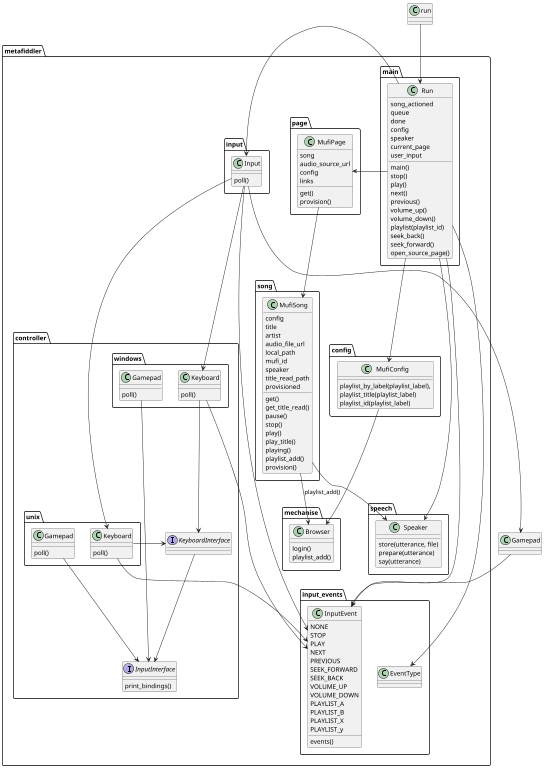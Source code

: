 @startuml

scale 1024 width 
scale 768 height 

package metafiddler {

  package main {
    class Run {
      song_actioned
      queue
      done
      config
      speaker
      current_page
      user_input
      main()
      stop()
      play()
      next()
      previous()
      volume_up()
      volume_down()
      playlist(playlist_id)
      seek_back()
      seek_forward()
      open_source_page()
  } 
}

  
  package config {
    class MufiConfig {
      playlist_by_label(playlist_label),
      playlist_title(playlist_label)
      playlist_id(playlist_label)
    }
  }
  package input {
    Input : poll()  
  }

  

  package input_events {
    class EventType
    class InputEvent {
      NONE
      STOP
      PLAY
      NEXT
      PREVIOUS
      SEEK_FORWARD  
      SEEK_BACK
      VOLUME_UP
      VOLUME_DOWN
      PLAYLIST_A
      PLAYLIST_B
      PLAYLIST_X
      PLAYLIST_y
      events()
    }
  }
  package mechanise {
    class Browser {
      login()
      playlist_add()
    }
  }
  package page {
    class MufiPage {
        song
        audio_source_url
        config
        links
        get()
        provision()
    }
  }
 package song {
    class MufiSong {
      config
      title
      artist
      audio_file_url
      local_path
      mufi_id
      speaker
      title_read_path
      provisioned
      get()
      get_title_read()
      pause()
      stop()
      play()
      play_title()
      playing()
      playlist_add()
      provision()
    }
    MufiSong --> Browser : playlist_add()
   }
  
  package speech {
    class Speaker {
      store(utterance, file)
      prepare(utterance)
      say(utterance)
    }
  }

  package controller {
    interface InputInterface {
      print_bindings()
    }
    interface KeyboardInterface {
      
    }
    KeyboardInterface --> InputInterface
    
    package windows {
      class Keyboard {
        poll()
      }
      
      Keyboard --> KeyboardInterface
      class Gamepad {
        poll()
      }
      Gamepad --> InputInterface
    }   
    package unix {
      class "Keyboard" as kbdunix {
        poll()
      }
      kbdunix -> KeyboardInterface 
      class Gamepad {
        poll()
      }
      Gamepad --> InputInterface
      
    }   

  }
}

run --> Run 
MufiConfig --> Browser

Run -> MufiPage
Run --> Speaker
Run --> InputEvent
Run --> EventType
Run -> MufiConfig 
Run -> Input

Input --> InputEvent
Input --> Keyboard
Input --> Gamepad
Input --> kbdunix

Keyboard-->InputEvent
Gamepad-->InputEvent
kbdunix-->InputEvent

MufiPage --> MufiSong
MufiSong --> Speaker

@enduml
